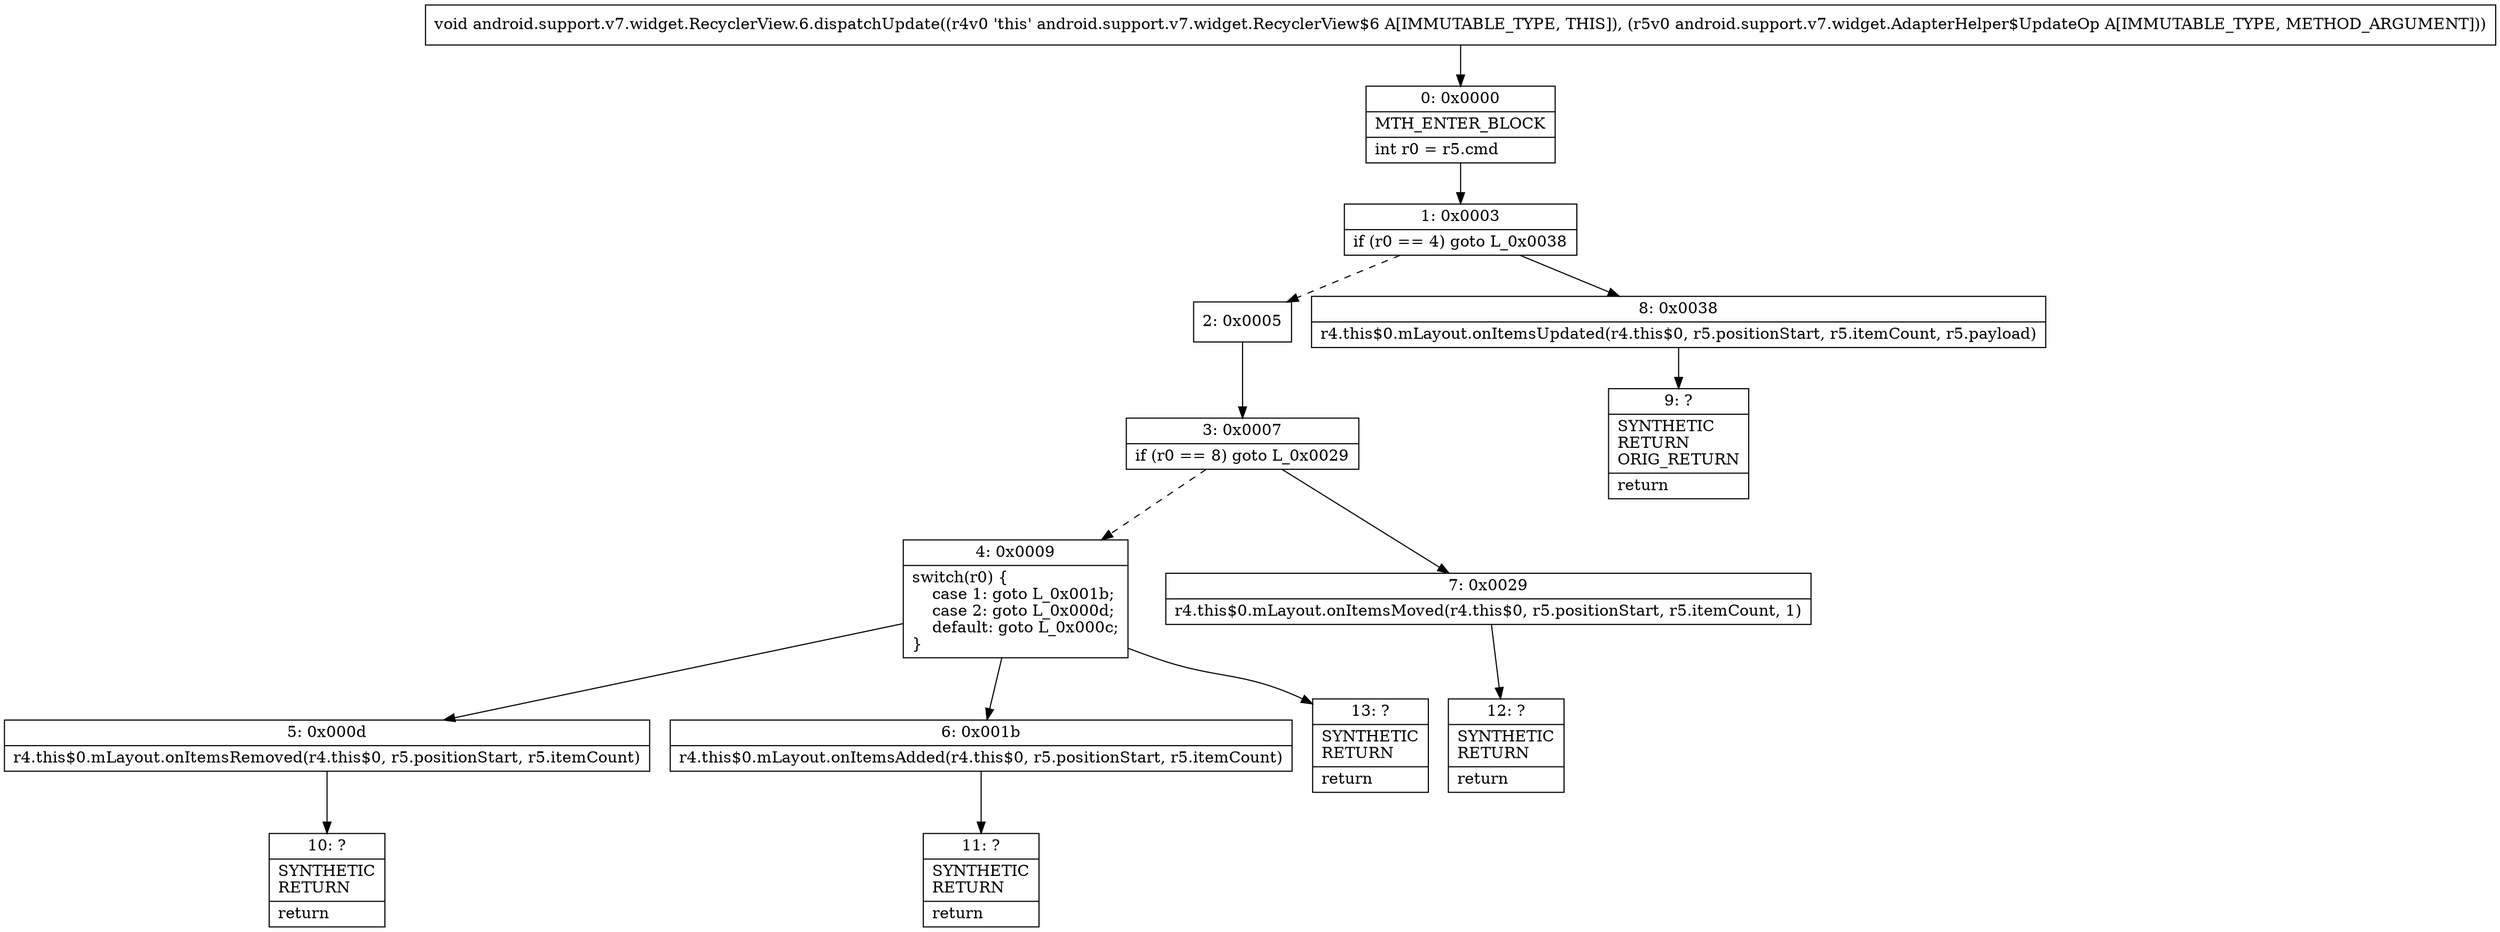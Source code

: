 digraph "CFG forandroid.support.v7.widget.RecyclerView.6.dispatchUpdate(Landroid\/support\/v7\/widget\/AdapterHelper$UpdateOp;)V" {
Node_0 [shape=record,label="{0\:\ 0x0000|MTH_ENTER_BLOCK\l|int r0 = r5.cmd\l}"];
Node_1 [shape=record,label="{1\:\ 0x0003|if (r0 == 4) goto L_0x0038\l}"];
Node_2 [shape=record,label="{2\:\ 0x0005}"];
Node_3 [shape=record,label="{3\:\ 0x0007|if (r0 == 8) goto L_0x0029\l}"];
Node_4 [shape=record,label="{4\:\ 0x0009|switch(r0) \{\l    case 1: goto L_0x001b;\l    case 2: goto L_0x000d;\l    default: goto L_0x000c;\l\}\l}"];
Node_5 [shape=record,label="{5\:\ 0x000d|r4.this$0.mLayout.onItemsRemoved(r4.this$0, r5.positionStart, r5.itemCount)\l}"];
Node_6 [shape=record,label="{6\:\ 0x001b|r4.this$0.mLayout.onItemsAdded(r4.this$0, r5.positionStart, r5.itemCount)\l}"];
Node_7 [shape=record,label="{7\:\ 0x0029|r4.this$0.mLayout.onItemsMoved(r4.this$0, r5.positionStart, r5.itemCount, 1)\l}"];
Node_8 [shape=record,label="{8\:\ 0x0038|r4.this$0.mLayout.onItemsUpdated(r4.this$0, r5.positionStart, r5.itemCount, r5.payload)\l}"];
Node_9 [shape=record,label="{9\:\ ?|SYNTHETIC\lRETURN\lORIG_RETURN\l|return\l}"];
Node_10 [shape=record,label="{10\:\ ?|SYNTHETIC\lRETURN\l|return\l}"];
Node_11 [shape=record,label="{11\:\ ?|SYNTHETIC\lRETURN\l|return\l}"];
Node_12 [shape=record,label="{12\:\ ?|SYNTHETIC\lRETURN\l|return\l}"];
Node_13 [shape=record,label="{13\:\ ?|SYNTHETIC\lRETURN\l|return\l}"];
MethodNode[shape=record,label="{void android.support.v7.widget.RecyclerView.6.dispatchUpdate((r4v0 'this' android.support.v7.widget.RecyclerView$6 A[IMMUTABLE_TYPE, THIS]), (r5v0 android.support.v7.widget.AdapterHelper$UpdateOp A[IMMUTABLE_TYPE, METHOD_ARGUMENT])) }"];
MethodNode -> Node_0;
Node_0 -> Node_1;
Node_1 -> Node_2[style=dashed];
Node_1 -> Node_8;
Node_2 -> Node_3;
Node_3 -> Node_4[style=dashed];
Node_3 -> Node_7;
Node_4 -> Node_5;
Node_4 -> Node_6;
Node_4 -> Node_13;
Node_5 -> Node_10;
Node_6 -> Node_11;
Node_7 -> Node_12;
Node_8 -> Node_9;
}


